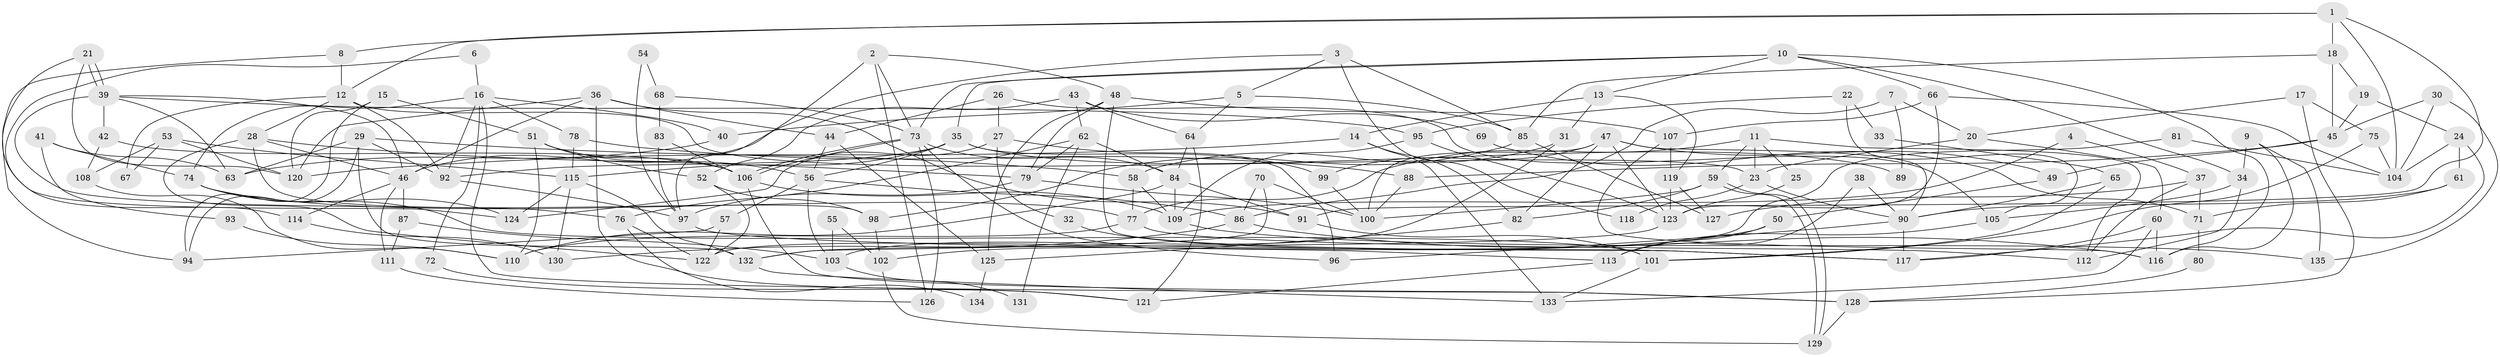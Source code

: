 // Generated by graph-tools (version 1.1) at 2025/02/03/09/25 03:02:01]
// undirected, 135 vertices, 270 edges
graph export_dot {
graph [start="1"]
  node [color=gray90,style=filled];
  1;
  2;
  3;
  4;
  5;
  6;
  7;
  8;
  9;
  10;
  11;
  12;
  13;
  14;
  15;
  16;
  17;
  18;
  19;
  20;
  21;
  22;
  23;
  24;
  25;
  26;
  27;
  28;
  29;
  30;
  31;
  32;
  33;
  34;
  35;
  36;
  37;
  38;
  39;
  40;
  41;
  42;
  43;
  44;
  45;
  46;
  47;
  48;
  49;
  50;
  51;
  52;
  53;
  54;
  55;
  56;
  57;
  58;
  59;
  60;
  61;
  62;
  63;
  64;
  65;
  66;
  67;
  68;
  69;
  70;
  71;
  72;
  73;
  74;
  75;
  76;
  77;
  78;
  79;
  80;
  81;
  82;
  83;
  84;
  85;
  86;
  87;
  88;
  89;
  90;
  91;
  92;
  93;
  94;
  95;
  96;
  97;
  98;
  99;
  100;
  101;
  102;
  103;
  104;
  105;
  106;
  107;
  108;
  109;
  110;
  111;
  112;
  113;
  114;
  115;
  116;
  117;
  118;
  119;
  120;
  121;
  122;
  123;
  124;
  125;
  126;
  127;
  128;
  129;
  130;
  131;
  132;
  133;
  134;
  135;
  1 -- 18;
  1 -- 91;
  1 -- 8;
  1 -- 12;
  1 -- 104;
  2 -- 73;
  2 -- 48;
  2 -- 97;
  2 -- 126;
  3 -- 5;
  3 -- 46;
  3 -- 85;
  3 -- 118;
  4 -- 37;
  4 -- 109;
  5 -- 64;
  5 -- 40;
  5 -- 85;
  6 -- 16;
  6 -- 114;
  7 -- 86;
  7 -- 20;
  7 -- 89;
  8 -- 12;
  8 -- 94;
  9 -- 116;
  9 -- 34;
  9 -- 135;
  10 -- 116;
  10 -- 73;
  10 -- 13;
  10 -- 34;
  10 -- 35;
  10 -- 66;
  11 -- 77;
  11 -- 59;
  11 -- 23;
  11 -- 25;
  11 -- 112;
  12 -- 28;
  12 -- 23;
  12 -- 67;
  12 -- 92;
  13 -- 119;
  13 -- 14;
  13 -- 31;
  14 -- 120;
  14 -- 82;
  14 -- 133;
  15 -- 51;
  15 -- 94;
  15 -- 120;
  16 -- 78;
  16 -- 92;
  16 -- 40;
  16 -- 72;
  16 -- 74;
  16 -- 128;
  17 -- 128;
  17 -- 20;
  17 -- 75;
  18 -- 45;
  18 -- 85;
  18 -- 19;
  19 -- 24;
  19 -- 45;
  20 -- 23;
  20 -- 60;
  21 -- 39;
  21 -- 39;
  21 -- 120;
  21 -- 124;
  22 -- 95;
  22 -- 105;
  22 -- 33;
  23 -- 90;
  23 -- 118;
  24 -- 104;
  24 -- 117;
  24 -- 61;
  25 -- 123;
  26 -- 44;
  26 -- 27;
  26 -- 105;
  27 -- 99;
  27 -- 124;
  27 -- 32;
  28 -- 122;
  28 -- 46;
  28 -- 79;
  28 -- 98;
  29 -- 92;
  29 -- 132;
  29 -- 58;
  29 -- 63;
  29 -- 94;
  30 -- 135;
  30 -- 104;
  30 -- 45;
  31 -- 58;
  31 -- 103;
  32 -- 117;
  33 -- 65;
  34 -- 112;
  34 -- 105;
  35 -- 92;
  35 -- 56;
  35 -- 89;
  35 -- 96;
  35 -- 115;
  36 -- 120;
  36 -- 121;
  36 -- 44;
  36 -- 46;
  36 -- 91;
  37 -- 127;
  37 -- 112;
  37 -- 71;
  38 -- 113;
  38 -- 90;
  39 -- 95;
  39 -- 42;
  39 -- 46;
  39 -- 63;
  39 -- 76;
  40 -- 63;
  41 -- 63;
  41 -- 74;
  41 -- 93;
  42 -- 106;
  42 -- 108;
  43 -- 52;
  43 -- 62;
  43 -- 64;
  43 -- 69;
  44 -- 56;
  44 -- 125;
  45 -- 49;
  45 -- 88;
  46 -- 87;
  46 -- 111;
  46 -- 114;
  47 -- 90;
  47 -- 100;
  47 -- 49;
  47 -- 82;
  47 -- 99;
  47 -- 123;
  48 -- 125;
  48 -- 79;
  48 -- 107;
  48 -- 117;
  49 -- 50;
  50 -- 102;
  50 -- 113;
  51 -- 110;
  51 -- 56;
  51 -- 52;
  51 -- 106;
  52 -- 98;
  52 -- 122;
  53 -- 108;
  53 -- 115;
  53 -- 67;
  53 -- 120;
  54 -- 68;
  54 -- 97;
  55 -- 102;
  55 -- 103;
  56 -- 103;
  56 -- 57;
  56 -- 86;
  57 -- 94;
  57 -- 122;
  58 -- 109;
  58 -- 77;
  59 -- 129;
  59 -- 129;
  59 -- 82;
  59 -- 100;
  60 -- 133;
  60 -- 117;
  60 -- 116;
  61 -- 90;
  61 -- 71;
  62 -- 79;
  62 -- 76;
  62 -- 84;
  62 -- 131;
  64 -- 84;
  64 -- 121;
  65 -- 90;
  65 -- 101;
  66 -- 123;
  66 -- 104;
  66 -- 107;
  68 -- 83;
  68 -- 73;
  69 -- 71;
  70 -- 100;
  70 -- 86;
  70 -- 132;
  71 -- 80;
  72 -- 121;
  73 -- 84;
  73 -- 106;
  73 -- 106;
  73 -- 96;
  73 -- 126;
  74 -- 101;
  74 -- 77;
  74 -- 124;
  75 -- 104;
  75 -- 101;
  76 -- 122;
  76 -- 134;
  77 -- 110;
  77 -- 112;
  78 -- 88;
  78 -- 115;
  79 -- 97;
  79 -- 100;
  80 -- 128;
  81 -- 122;
  81 -- 104;
  82 -- 125;
  83 -- 97;
  83 -- 106;
  84 -- 91;
  84 -- 109;
  84 -- 110;
  85 -- 98;
  85 -- 127;
  86 -- 116;
  86 -- 130;
  87 -- 111;
  87 -- 103;
  88 -- 100;
  90 -- 96;
  90 -- 117;
  91 -- 101;
  92 -- 97;
  93 -- 110;
  95 -- 109;
  95 -- 123;
  97 -- 113;
  98 -- 102;
  99 -- 100;
  101 -- 133;
  102 -- 129;
  103 -- 131;
  105 -- 113;
  106 -- 109;
  106 -- 128;
  107 -- 116;
  107 -- 119;
  108 -- 110;
  109 -- 135;
  111 -- 126;
  113 -- 121;
  114 -- 130;
  115 -- 124;
  115 -- 130;
  115 -- 132;
  119 -- 123;
  119 -- 127;
  123 -- 132;
  125 -- 134;
  128 -- 129;
  132 -- 133;
}
